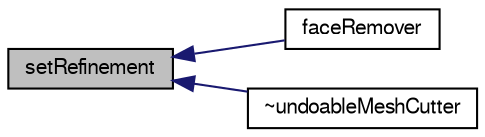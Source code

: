 digraph "setRefinement"
{
  bgcolor="transparent";
  edge [fontname="FreeSans",fontsize="10",labelfontname="FreeSans",labelfontsize="10"];
  node [fontname="FreeSans",fontsize="10",shape=record];
  rankdir="LR";
  Node1459 [label="setRefinement",height=0.2,width=0.4,color="black", fillcolor="grey75", style="filled", fontcolor="black"];
  Node1459 -> Node1460 [dir="back",color="midnightblue",fontsize="10",style="solid",fontname="FreeSans"];
  Node1460 [label="faceRemover",height=0.2,width=0.4,color="black",URL="$a21518.html#a115637e185196eb4aa709b72f59137cd"];
  Node1459 -> Node1461 [dir="back",color="midnightblue",fontsize="10",style="solid",fontname="FreeSans"];
  Node1461 [label="~undoableMeshCutter",height=0.2,width=0.4,color="black",URL="$a21518.html#a86e36f80426fa758376ea57884f500fb",tooltip="Destructor. "];
}
